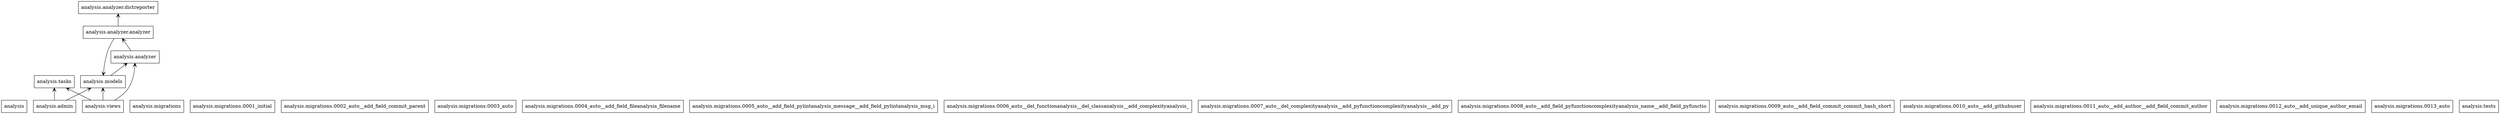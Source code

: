 digraph "packages_No_Name" {
charset="utf-8"
rankdir=BT
"0" [label="analysis", shape="box"];
"1" [label="analysis.admin", shape="box"];
"2" [label="analysis.analyzer", shape="box"];
"3" [label="analysis.analyzer.analyzer", shape="box"];
"4" [label="analysis.analyzer.dictreporter", shape="box"];
"5" [label="analysis.migrations", shape="box"];
"6" [label="analysis.migrations.0001_initial", shape="box"];
"7" [label="analysis.migrations.0002_auto__add_field_commit_parent", shape="box"];
"8" [label="analysis.migrations.0003_auto", shape="box"];
"9" [label="analysis.migrations.0004_auto__add_field_fileanalysis_filename", shape="box"];
"10" [label="analysis.migrations.0005_auto__add_field_pylintanalysis_message__add_field_pylintanalysis_msg_i", shape="box"];
"11" [label="analysis.migrations.0006_auto__del_functionanalysis__del_classanalysis__add_complexityanalysis_", shape="box"];
"12" [label="analysis.migrations.0007_auto__del_complexityanalysis__add_pyfunctioncomplexityanalysis__add_py", shape="box"];
"13" [label="analysis.migrations.0008_auto__add_field_pyfunctioncomplexityanalysis_name__add_field_pyfunctio", shape="box"];
"14" [label="analysis.migrations.0009_auto__add_field_commit_commit_hash_short", shape="box"];
"15" [label="analysis.migrations.0010_auto__add_githubuser", shape="box"];
"16" [label="analysis.migrations.0011_auto__add_author__add_field_commit_author", shape="box"];
"17" [label="analysis.migrations.0012_auto__add_unique_author_email", shape="box"];
"18" [label="analysis.migrations.0013_auto", shape="box"];
"19" [label="analysis.models", shape="box"];
"20" [label="analysis.tasks", shape="box"];
"21" [label="analysis.tests", shape="box"];
"22" [label="analysis.views", shape="box"];
"1" -> "19" [arrowhead="open", arrowtail="none"];
"1" -> "20" [arrowhead="open", arrowtail="none"];
"2" -> "3" [arrowhead="open", arrowtail="none"];
"3" -> "4" [arrowhead="open", arrowtail="none"];
"3" -> "19" [arrowhead="open", arrowtail="none"];
"19" -> "2" [arrowhead="open", arrowtail="none"];
"22" -> "2" [arrowhead="open", arrowtail="none"];
"22" -> "19" [arrowhead="open", arrowtail="none"];
"22" -> "20" [arrowhead="open", arrowtail="none"];
}
